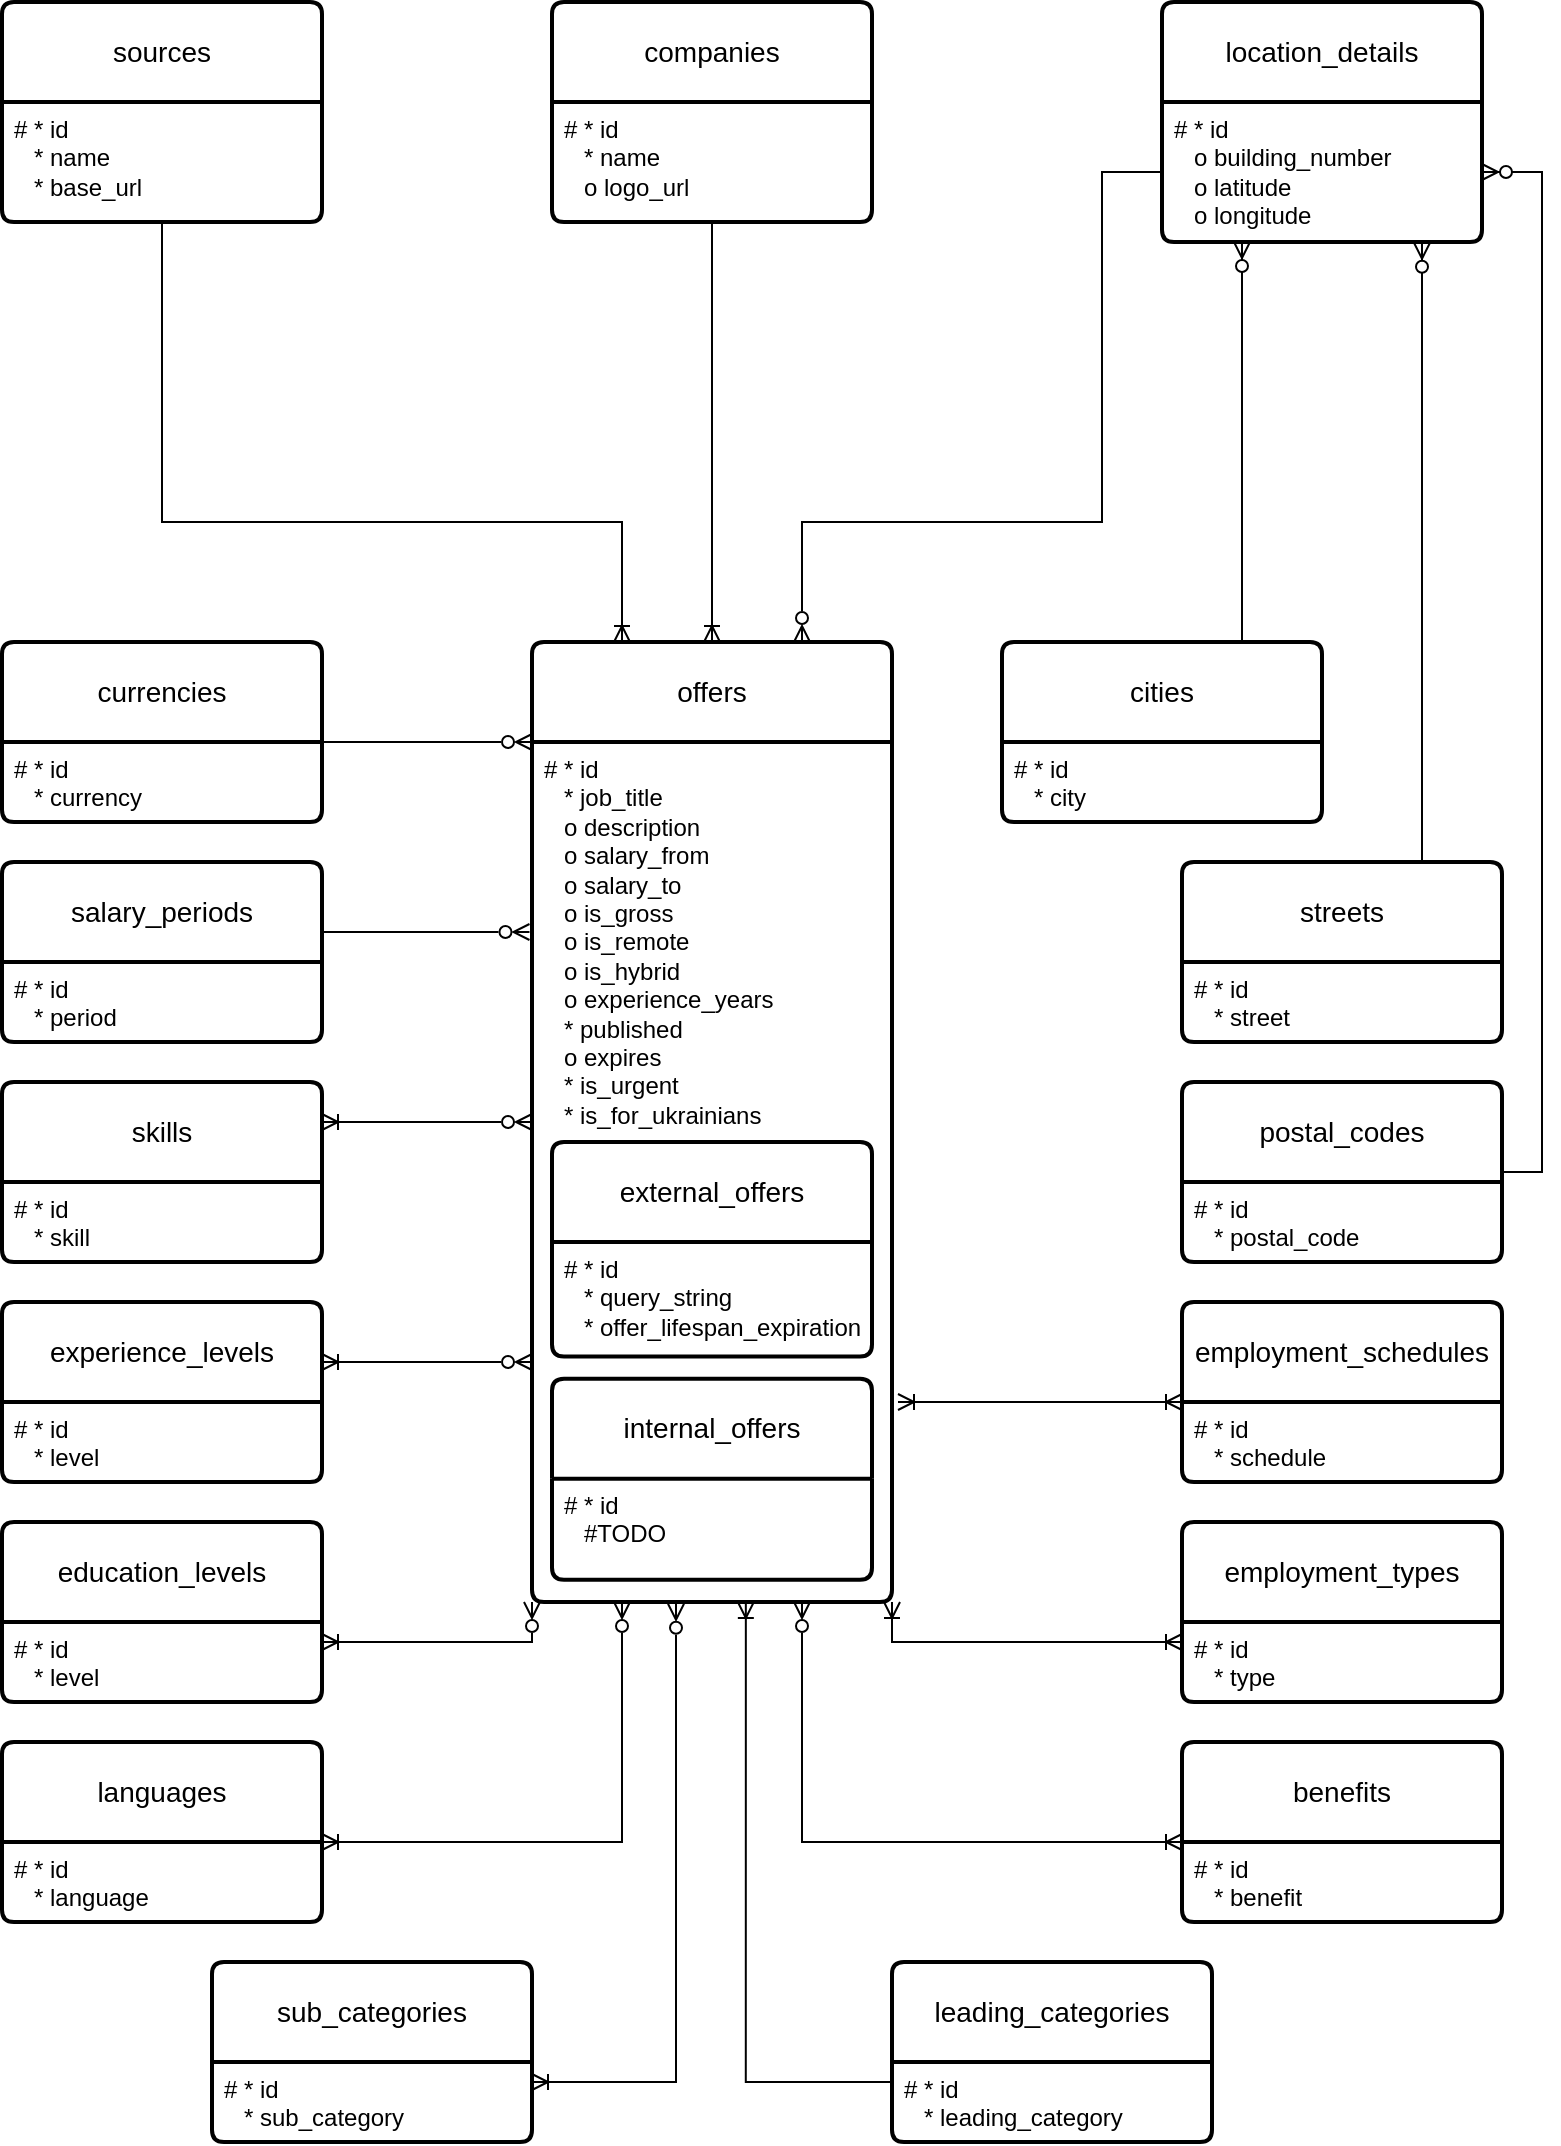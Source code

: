<mxfile version="28.1.2">
  <diagram name="Strona-1" id="_6M75ooqKnDLT4tYcyIA">
    <mxGraphModel dx="784" dy="1108" grid="1" gridSize="10" guides="1" tooltips="1" connect="1" arrows="1" fold="1" page="1" pageScale="1" pageWidth="827" pageHeight="1169" math="0" shadow="0">
      <root>
        <mxCell id="0" />
        <mxCell id="1" parent="0" />
        <mxCell id="-K2eB1AA9z9G4rPxQfK5-10" value="sources" style="swimlane;childLayout=stackLayout;horizontal=1;startSize=50;horizontalStack=0;rounded=1;fontSize=14;fontStyle=0;strokeWidth=2;resizeParent=0;resizeLast=1;shadow=0;dashed=0;align=center;arcSize=4;whiteSpace=wrap;html=1;" parent="1" vertex="1">
          <mxGeometry x="40" y="40" width="160" height="110" as="geometry" />
        </mxCell>
        <mxCell id="-K2eB1AA9z9G4rPxQfK5-11" value="# * id&lt;div&gt;&amp;nbsp; &amp;nbsp;* name&lt;/div&gt;&lt;div&gt;&amp;nbsp; &amp;nbsp;* base_url&lt;/div&gt;" style="align=left;strokeColor=none;fillColor=none;spacingLeft=4;spacingRight=4;fontSize=12;verticalAlign=top;resizable=0;rotatable=0;part=1;html=1;whiteSpace=wrap;" parent="-K2eB1AA9z9G4rPxQfK5-10" vertex="1">
          <mxGeometry y="50" width="160" height="60" as="geometry" />
        </mxCell>
        <mxCell id="-K2eB1AA9z9G4rPxQfK5-12" value="companies" style="swimlane;childLayout=stackLayout;horizontal=1;startSize=50;horizontalStack=0;rounded=1;fontSize=14;fontStyle=0;strokeWidth=2;resizeParent=0;resizeLast=1;shadow=0;dashed=0;align=center;arcSize=4;whiteSpace=wrap;html=1;" parent="1" vertex="1">
          <mxGeometry x="315" y="40" width="160" height="110" as="geometry" />
        </mxCell>
        <mxCell id="-K2eB1AA9z9G4rPxQfK5-13" value="# * id&lt;div&gt;&amp;nbsp; &amp;nbsp;* name&lt;/div&gt;&lt;div&gt;&amp;nbsp; &amp;nbsp;o logo_url&lt;/div&gt;" style="align=left;strokeColor=none;fillColor=none;spacingLeft=4;spacingRight=4;fontSize=12;verticalAlign=top;resizable=0;rotatable=0;part=1;html=1;whiteSpace=wrap;" parent="-K2eB1AA9z9G4rPxQfK5-12" vertex="1">
          <mxGeometry y="50" width="160" height="60" as="geometry" />
        </mxCell>
        <mxCell id="-K2eB1AA9z9G4rPxQfK5-14" value="currencies" style="swimlane;childLayout=stackLayout;horizontal=1;startSize=50;horizontalStack=0;rounded=1;fontSize=14;fontStyle=0;strokeWidth=2;resizeParent=0;resizeLast=1;shadow=0;dashed=0;align=center;arcSize=4;whiteSpace=wrap;html=1;" parent="1" vertex="1">
          <mxGeometry x="40" y="360" width="160" height="90" as="geometry" />
        </mxCell>
        <mxCell id="-K2eB1AA9z9G4rPxQfK5-15" value="# * id&lt;div&gt;&amp;nbsp; &amp;nbsp;* currency&lt;/div&gt;" style="align=left;strokeColor=none;fillColor=none;spacingLeft=4;spacingRight=4;fontSize=12;verticalAlign=top;resizable=0;rotatable=0;part=1;html=1;whiteSpace=wrap;" parent="-K2eB1AA9z9G4rPxQfK5-14" vertex="1">
          <mxGeometry y="50" width="160" height="40" as="geometry" />
        </mxCell>
        <mxCell id="-K2eB1AA9z9G4rPxQfK5-18" value="salary_periods" style="swimlane;childLayout=stackLayout;horizontal=1;startSize=50;horizontalStack=0;rounded=1;fontSize=14;fontStyle=0;strokeWidth=2;resizeParent=0;resizeLast=1;shadow=0;dashed=0;align=center;arcSize=4;whiteSpace=wrap;html=1;" parent="1" vertex="1">
          <mxGeometry x="40" y="470" width="160" height="90" as="geometry" />
        </mxCell>
        <mxCell id="-K2eB1AA9z9G4rPxQfK5-19" value="# * id&lt;div&gt;&amp;nbsp; &amp;nbsp;* period&lt;/div&gt;" style="align=left;strokeColor=none;fillColor=none;spacingLeft=4;spacingRight=4;fontSize=12;verticalAlign=top;resizable=0;rotatable=0;part=1;html=1;whiteSpace=wrap;" parent="-K2eB1AA9z9G4rPxQfK5-18" vertex="1">
          <mxGeometry y="50" width="160" height="40" as="geometry" />
        </mxCell>
        <mxCell id="-K2eB1AA9z9G4rPxQfK5-20" value="experience_levels" style="swimlane;childLayout=stackLayout;horizontal=1;startSize=50;horizontalStack=0;rounded=1;fontSize=14;fontStyle=0;strokeWidth=2;resizeParent=0;resizeLast=1;shadow=0;dashed=0;align=center;arcSize=4;whiteSpace=wrap;html=1;" parent="1" vertex="1">
          <mxGeometry x="40" y="690" width="160" height="90" as="geometry" />
        </mxCell>
        <mxCell id="-K2eB1AA9z9G4rPxQfK5-21" value="# * id&lt;div&gt;&amp;nbsp; &amp;nbsp;* level&lt;/div&gt;" style="align=left;strokeColor=none;fillColor=none;spacingLeft=4;spacingRight=4;fontSize=12;verticalAlign=top;resizable=0;rotatable=0;part=1;html=1;whiteSpace=wrap;" parent="-K2eB1AA9z9G4rPxQfK5-20" vertex="1">
          <mxGeometry y="50" width="160" height="40" as="geometry" />
        </mxCell>
        <mxCell id="-K2eB1AA9z9G4rPxQfK5-22" value="skills" style="swimlane;childLayout=stackLayout;horizontal=1;startSize=50;horizontalStack=0;rounded=1;fontSize=14;fontStyle=0;strokeWidth=2;resizeParent=0;resizeLast=1;shadow=0;dashed=0;align=center;arcSize=4;whiteSpace=wrap;html=1;" parent="1" vertex="1">
          <mxGeometry x="40" y="580" width="160" height="90" as="geometry" />
        </mxCell>
        <mxCell id="-K2eB1AA9z9G4rPxQfK5-23" value="# * id&lt;div&gt;&amp;nbsp; &amp;nbsp;* skill&lt;/div&gt;" style="align=left;strokeColor=none;fillColor=none;spacingLeft=4;spacingRight=4;fontSize=12;verticalAlign=top;resizable=0;rotatable=0;part=1;html=1;whiteSpace=wrap;" parent="-K2eB1AA9z9G4rPxQfK5-22" vertex="1">
          <mxGeometry y="50" width="160" height="40" as="geometry" />
        </mxCell>
        <mxCell id="-K2eB1AA9z9G4rPxQfK5-24" value="education_levels" style="swimlane;childLayout=stackLayout;horizontal=1;startSize=50;horizontalStack=0;rounded=1;fontSize=14;fontStyle=0;strokeWidth=2;resizeParent=0;resizeLast=1;shadow=0;dashed=0;align=center;arcSize=4;whiteSpace=wrap;html=1;" parent="1" vertex="1">
          <mxGeometry x="40" y="800" width="160" height="90" as="geometry" />
        </mxCell>
        <mxCell id="-K2eB1AA9z9G4rPxQfK5-25" value="# * id&lt;div&gt;&amp;nbsp; &amp;nbsp;* level&lt;span style=&quot;color: rgba(0, 0, 0, 0); font-family: monospace; font-size: 0px; text-wrap-mode: nowrap; background-color: transparent;&quot;&gt;%3CmxGraphModel%3E%3Croot%3E%3CmxCell%20id%3D%220%22%2F%3E%3CmxCell%20id%3D%221%22%20parent%3D%220%22%2F%3E%3CmxCell%20id%3D%222%22%20value%3D%22currencies%22%20style%3D%22swimlane%3BchildLayout%3DstackLayout%3Bhorizontal%3D1%3BstartSize%3D50%3BhorizontalStack%3D0%3Brounded%3D1%3BfontSize%3D14%3BfontStyle%3D0%3BstrokeWidth%3D2%3BresizeParent%3D0%3BresizeLast%3D1%3Bshadow%3D0%3Bdashed%3D0%3Balign%3Dcenter%3BarcSize%3D4%3BwhiteSpace%3Dwrap%3Bhtml%3D1%3B%22%20vertex%3D%221%22%20parent%3D%221%22%3E%3CmxGeometry%20x%3D%22220%22%20y%3D%22230%22%20width%3D%22160%22%20height%3D%2290%22%20as%3D%22geometry%22%2F%3E%3C%2FmxCell%3E%3CmxCell%20id%3D%223%22%20value%3D%22%23%20*%20id%26lt%3Bdiv%26gt%3B%26amp%3Bnbsp%3B%20%26amp%3Bnbsp%3B*%20currency%26lt%3B%2Fdiv%26gt%3B%22%20style%3D%22align%3Dleft%3BstrokeColor%3Dnone%3BfillColor%3Dnone%3BspacingLeft%3D4%3BspacingRight%3D4%3BfontSize%3D12%3BverticalAlign%3Dtop%3Bresizable%3D0%3Brotatable%3D0%3Bpart%3D1%3Bhtml%3D1%3BwhiteSpace%3Dwrap%3B%22%20vertex%3D%221%22%20parent%3D%222%22%3E%3CmxGeometry%20y%3D%2250%22%20width%3D%22160%22%20height%3D%2240%22%20as%3D%22geometry%22%2F%3E%3C%2FmxCell%3E%3C%2Froot%3E%3C%2FmxGraphModel%3E&lt;/span&gt;&lt;/div&gt;" style="align=left;strokeColor=none;fillColor=none;spacingLeft=4;spacingRight=4;fontSize=12;verticalAlign=top;resizable=0;rotatable=0;part=1;html=1;whiteSpace=wrap;" parent="-K2eB1AA9z9G4rPxQfK5-24" vertex="1">
          <mxGeometry y="50" width="160" height="40" as="geometry" />
        </mxCell>
        <mxCell id="-K2eB1AA9z9G4rPxQfK5-26" value="employment_types" style="swimlane;childLayout=stackLayout;horizontal=1;startSize=50;horizontalStack=0;rounded=1;fontSize=14;fontStyle=0;strokeWidth=2;resizeParent=0;resizeLast=1;shadow=0;dashed=0;align=center;arcSize=4;whiteSpace=wrap;html=1;" parent="1" vertex="1">
          <mxGeometry x="630" y="800" width="160" height="90" as="geometry" />
        </mxCell>
        <mxCell id="-K2eB1AA9z9G4rPxQfK5-27" value="# * id&lt;div&gt;&amp;nbsp; &amp;nbsp;* type&lt;/div&gt;" style="align=left;strokeColor=none;fillColor=none;spacingLeft=4;spacingRight=4;fontSize=12;verticalAlign=top;resizable=0;rotatable=0;part=1;html=1;whiteSpace=wrap;" parent="-K2eB1AA9z9G4rPxQfK5-26" vertex="1">
          <mxGeometry y="50" width="160" height="40" as="geometry" />
        </mxCell>
        <mxCell id="-K2eB1AA9z9G4rPxQfK5-28" value="benefits" style="swimlane;childLayout=stackLayout;horizontal=1;startSize=50;horizontalStack=0;rounded=1;fontSize=14;fontStyle=0;strokeWidth=2;resizeParent=0;resizeLast=1;shadow=0;dashed=0;align=center;arcSize=4;whiteSpace=wrap;html=1;" parent="1" vertex="1">
          <mxGeometry x="630" y="910" width="160" height="90" as="geometry" />
        </mxCell>
        <mxCell id="-K2eB1AA9z9G4rPxQfK5-29" value="# * id&lt;div&gt;&amp;nbsp; &amp;nbsp;* benefit&lt;/div&gt;" style="align=left;strokeColor=none;fillColor=none;spacingLeft=4;spacingRight=4;fontSize=12;verticalAlign=top;resizable=0;rotatable=0;part=1;html=1;whiteSpace=wrap;" parent="-K2eB1AA9z9G4rPxQfK5-28" vertex="1">
          <mxGeometry y="50" width="160" height="40" as="geometry" />
        </mxCell>
        <mxCell id="-K2eB1AA9z9G4rPxQfK5-30" value="languages" style="swimlane;childLayout=stackLayout;horizontal=1;startSize=50;horizontalStack=0;rounded=1;fontSize=14;fontStyle=0;strokeWidth=2;resizeParent=0;resizeLast=1;shadow=0;dashed=0;align=center;arcSize=4;whiteSpace=wrap;html=1;" parent="1" vertex="1">
          <mxGeometry x="40" y="910" width="160" height="90" as="geometry" />
        </mxCell>
        <mxCell id="-K2eB1AA9z9G4rPxQfK5-31" value="# * id&lt;div&gt;&amp;nbsp; &amp;nbsp;* language&lt;/div&gt;" style="align=left;strokeColor=none;fillColor=none;spacingLeft=4;spacingRight=4;fontSize=12;verticalAlign=top;resizable=0;rotatable=0;part=1;html=1;whiteSpace=wrap;" parent="-K2eB1AA9z9G4rPxQfK5-30" vertex="1">
          <mxGeometry y="50" width="160" height="40" as="geometry" />
        </mxCell>
        <mxCell id="-K2eB1AA9z9G4rPxQfK5-32" value="employment_schedules" style="swimlane;childLayout=stackLayout;horizontal=1;startSize=50;horizontalStack=0;rounded=1;fontSize=14;fontStyle=0;strokeWidth=2;resizeParent=0;resizeLast=1;shadow=0;dashed=0;align=center;arcSize=4;whiteSpace=wrap;html=1;" parent="1" vertex="1">
          <mxGeometry x="630" y="690" width="160" height="90" as="geometry" />
        </mxCell>
        <mxCell id="-K2eB1AA9z9G4rPxQfK5-33" value="# * id&lt;div&gt;&amp;nbsp; &amp;nbsp;* schedule&lt;/div&gt;" style="align=left;strokeColor=none;fillColor=none;spacingLeft=4;spacingRight=4;fontSize=12;verticalAlign=top;resizable=0;rotatable=0;part=1;html=1;whiteSpace=wrap;" parent="-K2eB1AA9z9G4rPxQfK5-32" vertex="1">
          <mxGeometry y="50" width="160" height="40" as="geometry" />
        </mxCell>
        <mxCell id="-K2eB1AA9z9G4rPxQfK5-34" value="location_details" style="swimlane;childLayout=stackLayout;horizontal=1;startSize=50;horizontalStack=0;rounded=1;fontSize=14;fontStyle=0;strokeWidth=2;resizeParent=0;resizeLast=1;shadow=0;dashed=0;align=center;arcSize=4;whiteSpace=wrap;html=1;" parent="1" vertex="1">
          <mxGeometry x="620" y="40" width="160" height="120" as="geometry" />
        </mxCell>
        <mxCell id="-K2eB1AA9z9G4rPxQfK5-35" value="# * id&lt;div&gt;&amp;nbsp; &amp;nbsp;o building_number&lt;/div&gt;&lt;div&gt;&lt;span style=&quot;background-color: transparent; color: light-dark(rgb(0, 0, 0), rgb(255, 255, 255));&quot;&gt;&amp;nbsp; &amp;nbsp;o latitude&lt;/span&gt;&lt;/div&gt;&lt;div&gt;&amp;nbsp; &amp;nbsp;o longitude&lt;/div&gt;&lt;div&gt;&lt;br&gt;&lt;/div&gt;" style="align=left;strokeColor=none;fillColor=none;spacingLeft=4;spacingRight=4;fontSize=12;verticalAlign=top;resizable=0;rotatable=0;part=1;html=1;whiteSpace=wrap;" parent="-K2eB1AA9z9G4rPxQfK5-34" vertex="1">
          <mxGeometry y="50" width="160" height="70" as="geometry" />
        </mxCell>
        <mxCell id="-K2eB1AA9z9G4rPxQfK5-42" value="" style="group" parent="1" vertex="1" connectable="0">
          <mxGeometry x="305" y="360" width="180" height="480" as="geometry" />
        </mxCell>
        <mxCell id="-K2eB1AA9z9G4rPxQfK5-36" value="offers" style="swimlane;childLayout=stackLayout;horizontal=1;startSize=50;horizontalStack=0;rounded=1;fontSize=14;fontStyle=0;strokeWidth=2;resizeParent=0;resizeLast=1;shadow=0;dashed=0;align=center;arcSize=4;whiteSpace=wrap;html=1;" parent="-K2eB1AA9z9G4rPxQfK5-42" vertex="1">
          <mxGeometry width="180" height="480" as="geometry" />
        </mxCell>
        <mxCell id="-K2eB1AA9z9G4rPxQfK5-37" value="# * id&lt;div&gt;&amp;nbsp; &amp;nbsp;* job_title&lt;/div&gt;&lt;div&gt;&amp;nbsp; &amp;nbsp;o description&lt;/div&gt;&lt;div&gt;&amp;nbsp; &amp;nbsp;o salary_from&lt;/div&gt;&lt;div&gt;&amp;nbsp; &amp;nbsp;o salary_to&lt;/div&gt;&lt;div&gt;&amp;nbsp; &amp;nbsp;o is_gross&lt;/div&gt;&lt;div&gt;&amp;nbsp; &amp;nbsp;o is_remote&lt;/div&gt;&lt;div&gt;&amp;nbsp; &amp;nbsp;o is_hybrid&lt;/div&gt;&lt;div&gt;&amp;nbsp; &amp;nbsp;o experience_years&lt;/div&gt;&lt;div&gt;&amp;nbsp; &amp;nbsp;* published&lt;/div&gt;&lt;div&gt;&amp;nbsp; &amp;nbsp;o expires&lt;/div&gt;&lt;div&gt;&amp;nbsp; &amp;nbsp;* is_urgent&lt;/div&gt;&lt;div&gt;&amp;nbsp; &amp;nbsp;* is_for_ukrainians&lt;/div&gt;" style="align=left;strokeColor=none;fillColor=none;spacingLeft=4;spacingRight=4;fontSize=12;verticalAlign=top;resizable=0;rotatable=0;part=1;html=1;whiteSpace=wrap;" parent="-K2eB1AA9z9G4rPxQfK5-36" vertex="1">
          <mxGeometry y="50" width="180" height="430" as="geometry" />
        </mxCell>
        <mxCell id="-K2eB1AA9z9G4rPxQfK5-38" value="external_offers" style="swimlane;childLayout=stackLayout;horizontal=1;startSize=50;horizontalStack=0;rounded=1;fontSize=14;fontStyle=0;strokeWidth=2;resizeParent=0;resizeLast=1;shadow=0;dashed=0;align=center;arcSize=4;whiteSpace=wrap;html=1;" parent="-K2eB1AA9z9G4rPxQfK5-42" vertex="1">
          <mxGeometry x="10" y="250" width="160" height="107.21" as="geometry" />
        </mxCell>
        <mxCell id="-K2eB1AA9z9G4rPxQfK5-39" value="# * id&lt;div&gt;&amp;nbsp; &amp;nbsp;* query_string&lt;/div&gt;&lt;div&gt;&amp;nbsp; &amp;nbsp;* offer_lifespan_expiration&lt;/div&gt;" style="align=left;strokeColor=none;fillColor=none;spacingLeft=4;spacingRight=4;fontSize=12;verticalAlign=top;resizable=0;rotatable=0;part=1;html=1;whiteSpace=wrap;" parent="-K2eB1AA9z9G4rPxQfK5-38" vertex="1">
          <mxGeometry y="50" width="160" height="57.21" as="geometry" />
        </mxCell>
        <mxCell id="-K2eB1AA9z9G4rPxQfK5-40" value="internal_offers" style="swimlane;childLayout=stackLayout;horizontal=1;startSize=50;horizontalStack=0;rounded=1;fontSize=14;fontStyle=0;strokeWidth=2;resizeParent=0;resizeLast=1;shadow=0;dashed=0;align=center;arcSize=4;whiteSpace=wrap;html=1;" parent="-K2eB1AA9z9G4rPxQfK5-42" vertex="1">
          <mxGeometry x="10" y="368.372" width="160" height="100.465" as="geometry" />
        </mxCell>
        <mxCell id="-K2eB1AA9z9G4rPxQfK5-41" value="# * id&lt;div&gt;&amp;nbsp; &amp;nbsp;#TODO&lt;/div&gt;" style="align=left;strokeColor=none;fillColor=none;spacingLeft=4;spacingRight=4;fontSize=12;verticalAlign=top;resizable=0;rotatable=0;part=1;html=1;whiteSpace=wrap;" parent="-K2eB1AA9z9G4rPxQfK5-40" vertex="1">
          <mxGeometry y="50" width="160" height="50.465" as="geometry" />
        </mxCell>
        <mxCell id="-K2eB1AA9z9G4rPxQfK5-43" value="" style="edgeStyle=elbowEdgeStyle;fontSize=12;html=1;endArrow=ERoneToMany;rounded=0;elbow=vertical;entryX=0.25;entryY=0;entryDx=0;entryDy=0;" parent="1" source="-K2eB1AA9z9G4rPxQfK5-11" target="-K2eB1AA9z9G4rPxQfK5-36" edge="1">
          <mxGeometry width="100" height="100" relative="1" as="geometry">
            <mxPoint x="500" y="480" as="sourcePoint" />
            <mxPoint x="340" y="280" as="targetPoint" />
            <Array as="points">
              <mxPoint x="240" y="300" />
            </Array>
          </mxGeometry>
        </mxCell>
        <mxCell id="-K2eB1AA9z9G4rPxQfK5-44" value="" style="edgeStyle=elbowEdgeStyle;fontSize=12;html=1;endArrow=ERoneToMany;rounded=0;elbow=vertical;exitX=0.5;exitY=1;exitDx=0;exitDy=0;entryX=0.5;entryY=0;entryDx=0;entryDy=0;" parent="1" source="-K2eB1AA9z9G4rPxQfK5-13" target="-K2eB1AA9z9G4rPxQfK5-36" edge="1">
          <mxGeometry width="100" height="100" relative="1" as="geometry">
            <mxPoint x="375" y="300" as="sourcePoint" />
            <mxPoint x="475" y="200" as="targetPoint" />
          </mxGeometry>
        </mxCell>
        <mxCell id="-K2eB1AA9z9G4rPxQfK5-45" value="" style="edgeStyle=elbowEdgeStyle;fontSize=12;html=1;endArrow=ERzeroToMany;rounded=0;exitX=1;exitY=0.5;exitDx=0;exitDy=0;elbow=vertical;entryX=0;entryY=0;entryDx=0;entryDy=0;endFill=0;" parent="1" target="-K2eB1AA9z9G4rPxQfK5-37" edge="1">
          <mxGeometry width="100" height="100" relative="1" as="geometry">
            <mxPoint x="200" y="430" as="sourcePoint" />
            <mxPoint x="305" y="435" as="targetPoint" />
            <Array as="points">
              <mxPoint x="280" y="410" />
            </Array>
          </mxGeometry>
        </mxCell>
        <mxCell id="-K2eB1AA9z9G4rPxQfK5-47" value="" style="edgeStyle=elbowEdgeStyle;fontSize=12;html=1;endArrow=ERzeroToMany;rounded=0;exitX=1;exitY=0;exitDx=0;exitDy=0;elbow=vertical;endFill=0;entryX=-0.007;entryY=0.22;entryDx=0;entryDy=0;entryPerimeter=0;" parent="1" source="-K2eB1AA9z9G4rPxQfK5-19" target="-K2eB1AA9z9G4rPxQfK5-37" edge="1">
          <mxGeometry width="100" height="100" relative="1" as="geometry">
            <mxPoint x="500" y="480" as="sourcePoint" />
            <mxPoint x="290" y="520" as="targetPoint" />
            <Array as="points">
              <mxPoint x="250" y="505" />
            </Array>
          </mxGeometry>
        </mxCell>
        <mxCell id="-K2eB1AA9z9G4rPxQfK5-48" value="" style="edgeStyle=orthogonalEdgeStyle;fontSize=12;html=1;endArrow=ERzeroToMany;rounded=0;elbow=vertical;entryX=0.75;entryY=0;entryDx=0;entryDy=0;endFill=0;exitX=0;exitY=0.5;exitDx=0;exitDy=0;" parent="1" source="-K2eB1AA9z9G4rPxQfK5-35" target="-K2eB1AA9z9G4rPxQfK5-36" edge="1">
          <mxGeometry width="100" height="100" relative="1" as="geometry">
            <mxPoint x="580" y="120" as="sourcePoint" />
            <mxPoint x="600" y="490" as="targetPoint" />
            <Array as="points">
              <mxPoint x="590" y="125" />
              <mxPoint x="590" y="300" />
              <mxPoint x="440" y="300" />
            </Array>
          </mxGeometry>
        </mxCell>
        <mxCell id="-K2eB1AA9z9G4rPxQfK5-50" value="" style="edgeStyle=elbowEdgeStyle;fontSize=12;html=1;endArrow=ERzeroToMany;startArrow=ERoneToMany;rounded=0;elbow=vertical;startFill=0;endFill=0;entryX=0;entryY=0.5;entryDx=0;entryDy=0;" parent="1" target="-K2eB1AA9z9G4rPxQfK5-36" edge="1">
          <mxGeometry width="100" height="100" relative="1" as="geometry">
            <mxPoint x="200" y="600" as="sourcePoint" />
            <mxPoint x="300" y="600" as="targetPoint" />
            <Array as="points">
              <mxPoint x="250" y="600" />
            </Array>
          </mxGeometry>
        </mxCell>
        <mxCell id="-K2eB1AA9z9G4rPxQfK5-51" value="" style="edgeStyle=elbowEdgeStyle;fontSize=12;html=1;endArrow=ERzeroToMany;startArrow=ERoneToMany;rounded=0;elbow=vertical;entryX=0;entryY=0.5;entryDx=0;entryDy=0;startFill=0;endFill=0;" parent="1" edge="1">
          <mxGeometry width="100" height="100" relative="1" as="geometry">
            <mxPoint x="200" y="720" as="sourcePoint" />
            <mxPoint x="305" y="720" as="targetPoint" />
            <Array as="points">
              <mxPoint x="250" y="720" />
            </Array>
          </mxGeometry>
        </mxCell>
        <mxCell id="-K2eB1AA9z9G4rPxQfK5-52" value="" style="edgeStyle=elbowEdgeStyle;fontSize=12;html=1;endArrow=ERzeroToMany;startArrow=ERoneToMany;rounded=0;elbow=vertical;entryX=0;entryY=1;entryDx=0;entryDy=0;startFill=0;endFill=0;" parent="1" target="-K2eB1AA9z9G4rPxQfK5-37" edge="1">
          <mxGeometry width="100" height="100" relative="1" as="geometry">
            <mxPoint x="200" y="860" as="sourcePoint" />
            <mxPoint x="305" y="850" as="targetPoint" />
            <Array as="points">
              <mxPoint x="350" y="860" />
            </Array>
          </mxGeometry>
        </mxCell>
        <mxCell id="-K2eB1AA9z9G4rPxQfK5-53" value="" style="edgeStyle=elbowEdgeStyle;fontSize=12;html=1;endArrow=ERzeroToMany;startArrow=ERoneToMany;rounded=0;elbow=vertical;entryX=0.25;entryY=1;entryDx=0;entryDy=0;startFill=0;endFill=0;" parent="1" target="-K2eB1AA9z9G4rPxQfK5-37" edge="1">
          <mxGeometry width="100" height="100" relative="1" as="geometry">
            <mxPoint x="200" y="960" as="sourcePoint" />
            <mxPoint x="350" y="900" as="targetPoint" />
            <Array as="points">
              <mxPoint x="250" y="960" />
            </Array>
          </mxGeometry>
        </mxCell>
        <mxCell id="-K2eB1AA9z9G4rPxQfK5-56" value="" style="edgeStyle=elbowEdgeStyle;fontSize=12;html=1;endArrow=ERoneToMany;startArrow=ERoneToMany;rounded=0;elbow=vertical;exitX=1;exitY=1;exitDx=0;exitDy=0;startFill=0;endFill=0;" parent="1" source="-K2eB1AA9z9G4rPxQfK5-37" edge="1">
          <mxGeometry width="100" height="100" relative="1" as="geometry">
            <mxPoint x="520" y="850.0" as="sourcePoint" />
            <mxPoint x="630" y="860" as="targetPoint" />
            <Array as="points">
              <mxPoint x="490" y="860" />
            </Array>
          </mxGeometry>
        </mxCell>
        <mxCell id="-K2eB1AA9z9G4rPxQfK5-58" value="" style="edgeStyle=elbowEdgeStyle;fontSize=12;html=1;endArrow=ERoneToMany;startArrow=ERzeroToMany;rounded=0;elbow=vertical;exitX=0.75;exitY=1;exitDx=0;exitDy=0;startFill=0;endFill=0;" parent="1" source="-K2eB1AA9z9G4rPxQfK5-37" edge="1">
          <mxGeometry width="100" height="100" relative="1" as="geometry">
            <mxPoint x="520.0" y="603.42" as="sourcePoint" />
            <mxPoint x="630" y="960" as="targetPoint" />
            <Array as="points">
              <mxPoint x="530" y="960" />
            </Array>
          </mxGeometry>
        </mxCell>
        <mxCell id="-K2eB1AA9z9G4rPxQfK5-61" value="" style="edgeStyle=elbowEdgeStyle;fontSize=12;html=1;endArrow=ERoneToMany;startArrow=ERoneToMany;rounded=0;elbow=vertical;startFill=0;endFill=0;entryX=0;entryY=0;entryDx=0;entryDy=0;" parent="1" target="-K2eB1AA9z9G4rPxQfK5-33" edge="1">
          <mxGeometry width="100" height="100" relative="1" as="geometry">
            <mxPoint x="488" y="740" as="sourcePoint" />
            <mxPoint x="610" y="750" as="targetPoint" />
            <Array as="points">
              <mxPoint x="550" y="740" />
            </Array>
          </mxGeometry>
        </mxCell>
        <mxCell id="-K2eB1AA9z9G4rPxQfK5-62" value="cities" style="swimlane;childLayout=stackLayout;horizontal=1;startSize=50;horizontalStack=0;rounded=1;fontSize=14;fontStyle=0;strokeWidth=2;resizeParent=0;resizeLast=1;shadow=0;dashed=0;align=center;arcSize=4;whiteSpace=wrap;html=1;" parent="1" vertex="1">
          <mxGeometry x="540" y="360" width="160" height="90" as="geometry" />
        </mxCell>
        <mxCell id="-K2eB1AA9z9G4rPxQfK5-63" value="# * id&lt;div&gt;&amp;nbsp; &amp;nbsp;* city&lt;/div&gt;" style="align=left;strokeColor=none;fillColor=none;spacingLeft=4;spacingRight=4;fontSize=12;verticalAlign=top;resizable=0;rotatable=0;part=1;html=1;whiteSpace=wrap;" parent="-K2eB1AA9z9G4rPxQfK5-62" vertex="1">
          <mxGeometry y="50" width="160" height="40" as="geometry" />
        </mxCell>
        <mxCell id="-K2eB1AA9z9G4rPxQfK5-64" value="streets" style="swimlane;childLayout=stackLayout;horizontal=1;startSize=50;horizontalStack=0;rounded=1;fontSize=14;fontStyle=0;strokeWidth=2;resizeParent=0;resizeLast=1;shadow=0;dashed=0;align=center;arcSize=4;whiteSpace=wrap;html=1;" parent="1" vertex="1">
          <mxGeometry x="630" y="470" width="160" height="90" as="geometry" />
        </mxCell>
        <mxCell id="-K2eB1AA9z9G4rPxQfK5-65" value="# * id&lt;div&gt;&amp;nbsp; &amp;nbsp;* street&lt;/div&gt;" style="align=left;strokeColor=none;fillColor=none;spacingLeft=4;spacingRight=4;fontSize=12;verticalAlign=top;resizable=0;rotatable=0;part=1;html=1;whiteSpace=wrap;" parent="-K2eB1AA9z9G4rPxQfK5-64" vertex="1">
          <mxGeometry y="50" width="160" height="40" as="geometry" />
        </mxCell>
        <mxCell id="-K2eB1AA9z9G4rPxQfK5-66" value="postal_codes" style="swimlane;childLayout=stackLayout;horizontal=1;startSize=50;horizontalStack=0;rounded=1;fontSize=14;fontStyle=0;strokeWidth=2;resizeParent=0;resizeLast=1;shadow=0;dashed=0;align=center;arcSize=4;whiteSpace=wrap;html=1;" parent="1" vertex="1">
          <mxGeometry x="630" y="580" width="160" height="90" as="geometry" />
        </mxCell>
        <mxCell id="-K2eB1AA9z9G4rPxQfK5-67" value="# * id&lt;div&gt;&amp;nbsp; &amp;nbsp;* postal_code&lt;/div&gt;" style="align=left;strokeColor=none;fillColor=none;spacingLeft=4;spacingRight=4;fontSize=12;verticalAlign=top;resizable=0;rotatable=0;part=1;html=1;whiteSpace=wrap;" parent="-K2eB1AA9z9G4rPxQfK5-66" vertex="1">
          <mxGeometry y="50" width="160" height="40" as="geometry" />
        </mxCell>
        <mxCell id="-K2eB1AA9z9G4rPxQfK5-68" value="" style="edgeStyle=elbowEdgeStyle;fontSize=12;html=1;endArrow=ERzeroToMany;endFill=1;rounded=0;elbow=vertical;exitX=0.75;exitY=0;exitDx=0;exitDy=0;entryX=0.25;entryY=1;entryDx=0;entryDy=0;" parent="1" source="-K2eB1AA9z9G4rPxQfK5-62" target="-K2eB1AA9z9G4rPxQfK5-35" edge="1">
          <mxGeometry width="100" height="100" relative="1" as="geometry">
            <mxPoint x="730" y="320" as="sourcePoint" />
            <mxPoint x="810" y="230" as="targetPoint" />
          </mxGeometry>
        </mxCell>
        <mxCell id="-K2eB1AA9z9G4rPxQfK5-71" value="" style="edgeStyle=orthogonalEdgeStyle;fontSize=12;html=1;endArrow=ERzeroToMany;endFill=1;rounded=0;elbow=horizontal;exitX=0.75;exitY=0;exitDx=0;exitDy=0;entryX=0.804;entryY=1.005;entryDx=0;entryDy=0;entryPerimeter=0;" parent="1" edge="1">
          <mxGeometry width="100" height="100" relative="1" as="geometry">
            <mxPoint x="751.36" y="470.0" as="sourcePoint" />
            <mxPoint x="750.0" y="160.35" as="targetPoint" />
            <Array as="points">
              <mxPoint x="750" y="470" />
            </Array>
          </mxGeometry>
        </mxCell>
        <mxCell id="-K2eB1AA9z9G4rPxQfK5-72" value="" style="edgeStyle=orthogonalEdgeStyle;fontSize=12;html=1;endArrow=ERzeroToMany;endFill=1;rounded=0;elbow=vertical;exitX=1;exitY=0.5;exitDx=0;exitDy=0;entryX=1;entryY=0.5;entryDx=0;entryDy=0;" parent="1" source="-K2eB1AA9z9G4rPxQfK5-66" target="-K2eB1AA9z9G4rPxQfK5-35" edge="1">
          <mxGeometry width="100" height="100" relative="1" as="geometry">
            <mxPoint x="760" y="570" as="sourcePoint" />
            <mxPoint x="760" y="260" as="targetPoint" />
            <Array as="points">
              <mxPoint x="810" y="625" />
              <mxPoint x="810" y="125" />
            </Array>
          </mxGeometry>
        </mxCell>
        <mxCell id="QkZVk7pYZjU9lQ2U9qkY-1" value="leading_categories" style="swimlane;childLayout=stackLayout;horizontal=1;startSize=50;horizontalStack=0;rounded=1;fontSize=14;fontStyle=0;strokeWidth=2;resizeParent=0;resizeLast=1;shadow=0;dashed=0;align=center;arcSize=4;whiteSpace=wrap;html=1;" vertex="1" parent="1">
          <mxGeometry x="485" y="1020" width="160" height="90" as="geometry" />
        </mxCell>
        <mxCell id="QkZVk7pYZjU9lQ2U9qkY-2" value="# * id&lt;br&gt;&amp;nbsp; &amp;nbsp;* leading_category" style="align=left;strokeColor=none;fillColor=none;spacingLeft=4;spacingRight=4;fontSize=12;verticalAlign=top;resizable=0;rotatable=0;part=1;html=1;whiteSpace=wrap;" vertex="1" parent="QkZVk7pYZjU9lQ2U9qkY-1">
          <mxGeometry y="50" width="160" height="40" as="geometry" />
        </mxCell>
        <mxCell id="QkZVk7pYZjU9lQ2U9qkY-3" value="sub_categories" style="swimlane;childLayout=stackLayout;horizontal=1;startSize=50;horizontalStack=0;rounded=1;fontSize=14;fontStyle=0;strokeWidth=2;resizeParent=0;resizeLast=1;shadow=0;dashed=0;align=center;arcSize=4;whiteSpace=wrap;html=1;" vertex="1" parent="1">
          <mxGeometry x="145" y="1020" width="160" height="90" as="geometry" />
        </mxCell>
        <mxCell id="QkZVk7pYZjU9lQ2U9qkY-4" value="# * id&lt;br&gt;&amp;nbsp; &amp;nbsp;* sub_category" style="align=left;strokeColor=none;fillColor=none;spacingLeft=4;spacingRight=4;fontSize=12;verticalAlign=top;resizable=0;rotatable=0;part=1;html=1;whiteSpace=wrap;" vertex="1" parent="QkZVk7pYZjU9lQ2U9qkY-3">
          <mxGeometry y="50" width="160" height="40" as="geometry" />
        </mxCell>
        <mxCell id="QkZVk7pYZjU9lQ2U9qkY-5" style="edgeStyle=orthogonalEdgeStyle;rounded=0;orthogonalLoop=1;jettySize=auto;html=1;exitX=0;exitY=0;exitDx=0;exitDy=0;entryX=0.594;entryY=1;entryDx=0;entryDy=0;entryPerimeter=0;endArrow=ERoneToMany;endFill=0;" edge="1" parent="1" source="QkZVk7pYZjU9lQ2U9qkY-2" target="-K2eB1AA9z9G4rPxQfK5-37">
          <mxGeometry relative="1" as="geometry">
            <Array as="points">
              <mxPoint x="485" y="1080" />
              <mxPoint x="412" y="1080" />
            </Array>
          </mxGeometry>
        </mxCell>
        <mxCell id="QkZVk7pYZjU9lQ2U9qkY-6" style="edgeStyle=orthogonalEdgeStyle;rounded=0;orthogonalLoop=1;jettySize=auto;html=1;exitX=1;exitY=0.25;exitDx=0;exitDy=0;entryX=0.4;entryY=1.002;entryDx=0;entryDy=0;entryPerimeter=0;endArrow=ERzeroToMany;endFill=0;startArrow=ERoneToMany;startFill=0;" edge="1" parent="1" source="QkZVk7pYZjU9lQ2U9qkY-4" target="-K2eB1AA9z9G4rPxQfK5-37">
          <mxGeometry relative="1" as="geometry" />
        </mxCell>
      </root>
    </mxGraphModel>
  </diagram>
</mxfile>
